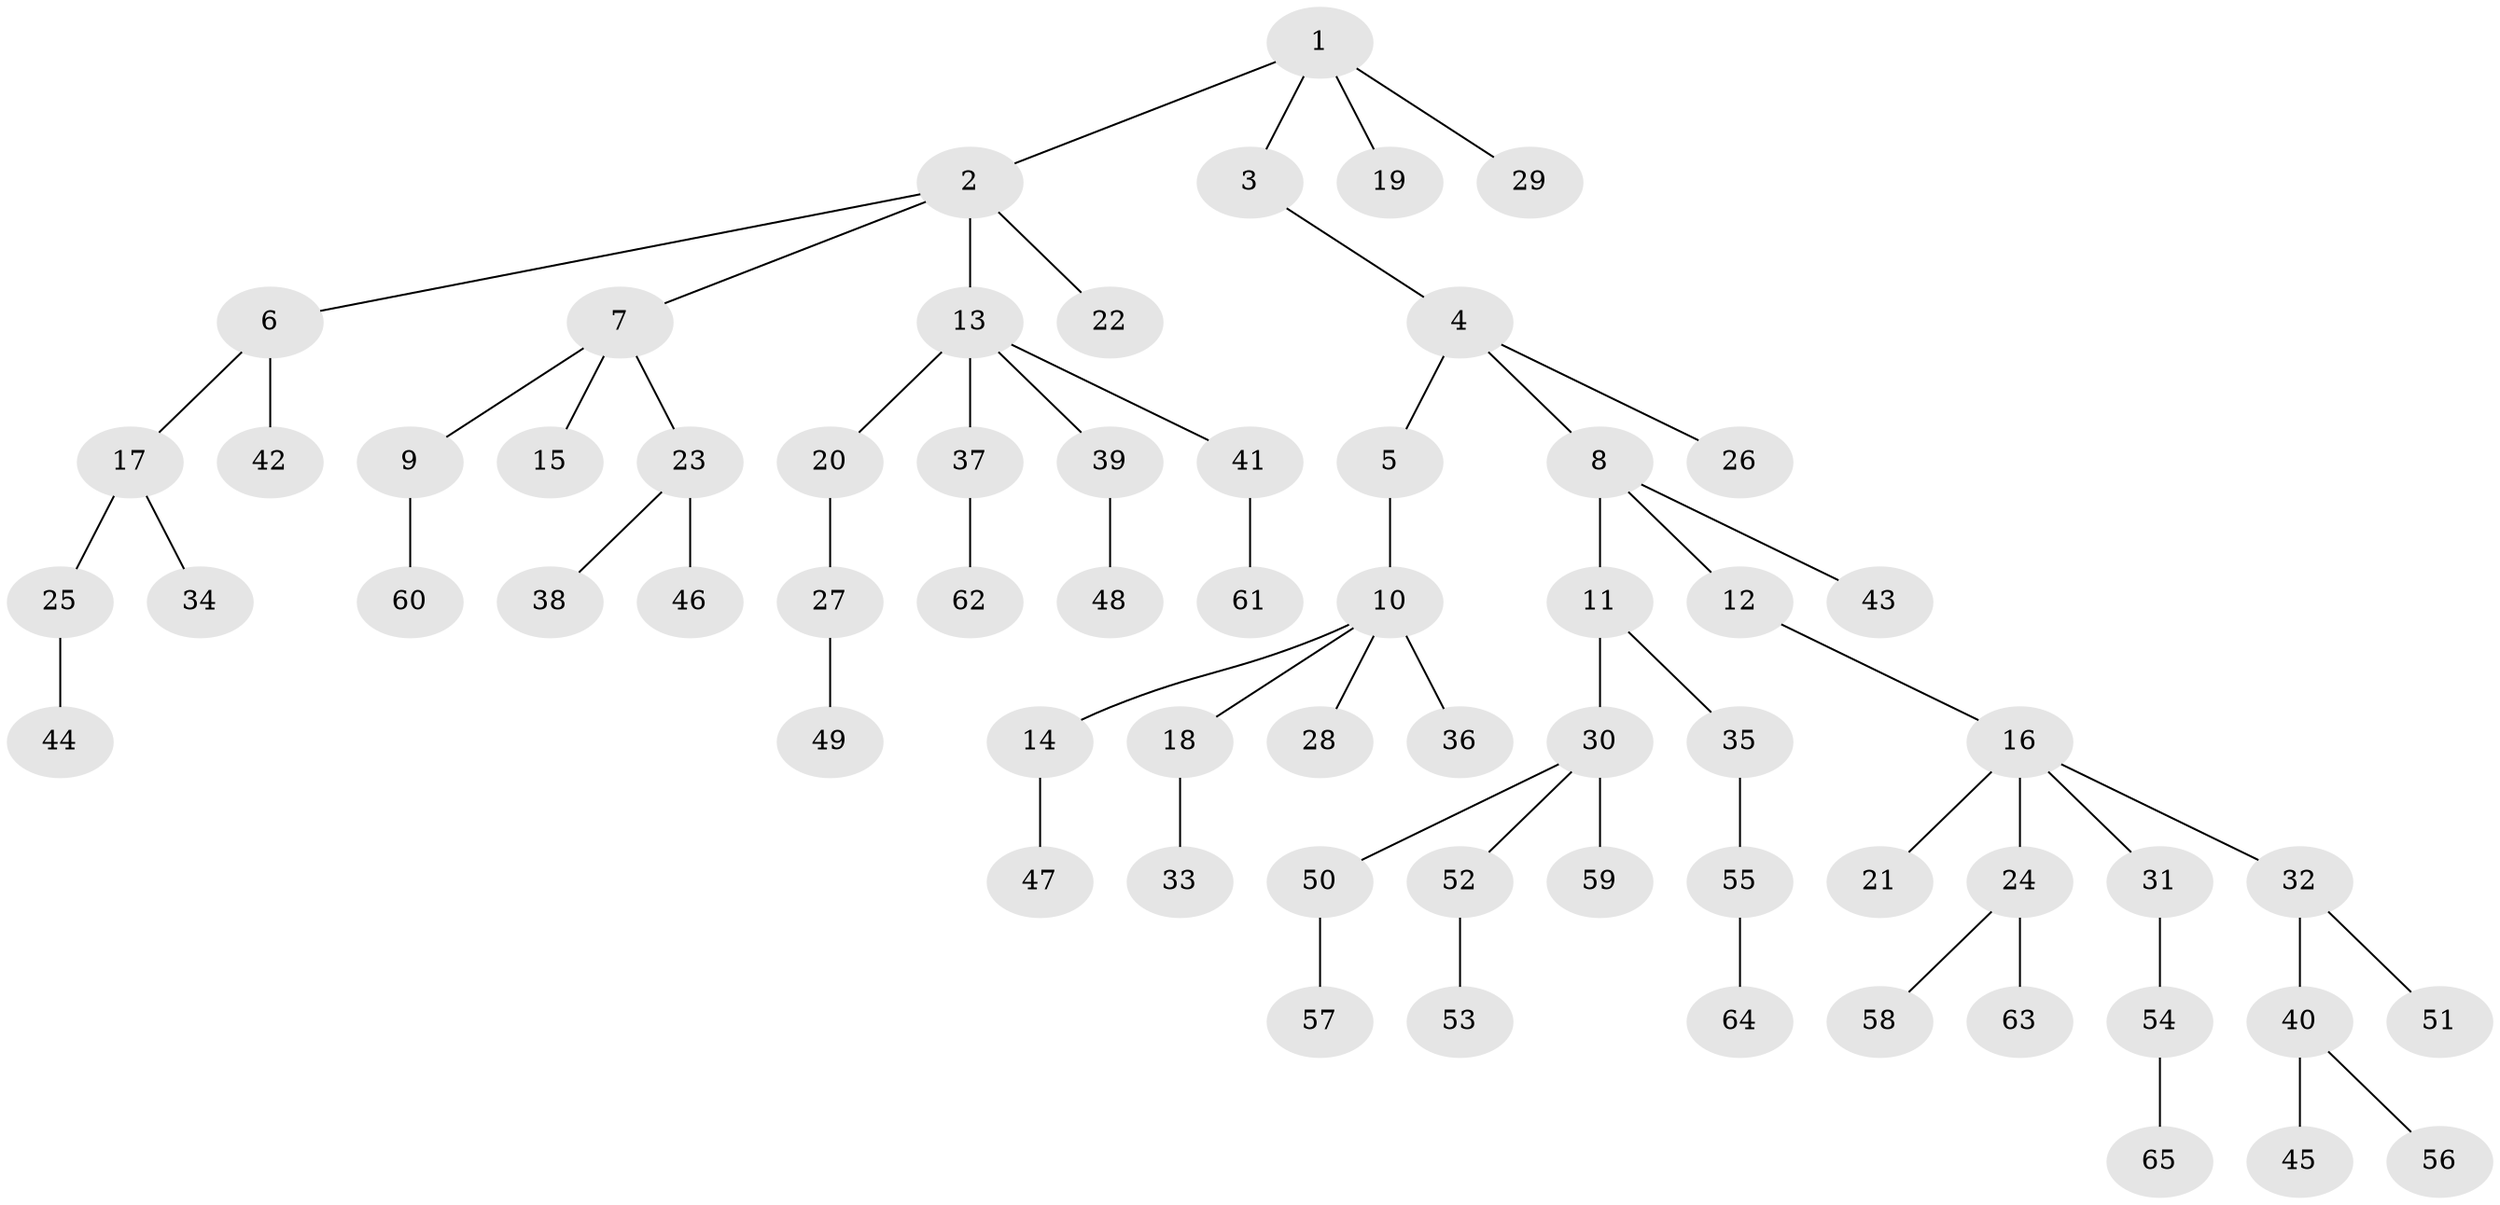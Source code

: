 // coarse degree distribution, {5: 0.025, 2: 0.325, 4: 0.075, 3: 0.15, 1: 0.425}
// Generated by graph-tools (version 1.1) at 2025/37/03/04/25 23:37:23]
// undirected, 65 vertices, 64 edges
graph export_dot {
  node [color=gray90,style=filled];
  1;
  2;
  3;
  4;
  5;
  6;
  7;
  8;
  9;
  10;
  11;
  12;
  13;
  14;
  15;
  16;
  17;
  18;
  19;
  20;
  21;
  22;
  23;
  24;
  25;
  26;
  27;
  28;
  29;
  30;
  31;
  32;
  33;
  34;
  35;
  36;
  37;
  38;
  39;
  40;
  41;
  42;
  43;
  44;
  45;
  46;
  47;
  48;
  49;
  50;
  51;
  52;
  53;
  54;
  55;
  56;
  57;
  58;
  59;
  60;
  61;
  62;
  63;
  64;
  65;
  1 -- 2;
  1 -- 3;
  1 -- 19;
  1 -- 29;
  2 -- 6;
  2 -- 7;
  2 -- 13;
  2 -- 22;
  3 -- 4;
  4 -- 5;
  4 -- 8;
  4 -- 26;
  5 -- 10;
  6 -- 17;
  6 -- 42;
  7 -- 9;
  7 -- 15;
  7 -- 23;
  8 -- 11;
  8 -- 12;
  8 -- 43;
  9 -- 60;
  10 -- 14;
  10 -- 18;
  10 -- 28;
  10 -- 36;
  11 -- 30;
  11 -- 35;
  12 -- 16;
  13 -- 20;
  13 -- 37;
  13 -- 39;
  13 -- 41;
  14 -- 47;
  16 -- 21;
  16 -- 24;
  16 -- 31;
  16 -- 32;
  17 -- 25;
  17 -- 34;
  18 -- 33;
  20 -- 27;
  23 -- 38;
  23 -- 46;
  24 -- 58;
  24 -- 63;
  25 -- 44;
  27 -- 49;
  30 -- 50;
  30 -- 52;
  30 -- 59;
  31 -- 54;
  32 -- 40;
  32 -- 51;
  35 -- 55;
  37 -- 62;
  39 -- 48;
  40 -- 45;
  40 -- 56;
  41 -- 61;
  50 -- 57;
  52 -- 53;
  54 -- 65;
  55 -- 64;
}
